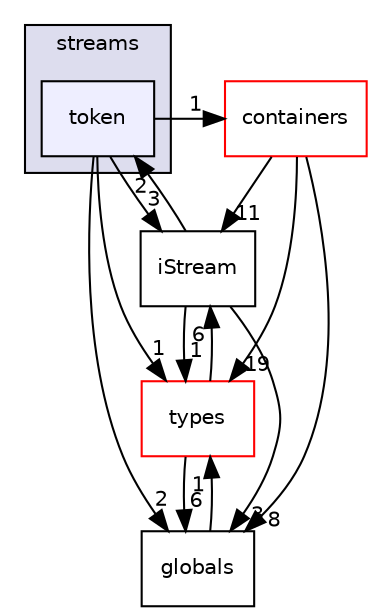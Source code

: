 digraph "src/phasicFlow/streams/token" {
  compound=true
  node [ fontsize="10", fontname="Helvetica"];
  edge [ labelfontsize="10", labelfontname="Helvetica"];
  subgraph clusterdir_b13948a90891cb8a59f39ab8c50a8102 {
    graph [ bgcolor="#ddddee", pencolor="black", label="streams" fontname="Helvetica", fontsize="10", URL="dir_b13948a90891cb8a59f39ab8c50a8102.html"]
  dir_0be52b0d2f0bba84a72d3e4c1b25399f [shape=box, label="token", style="filled", fillcolor="#eeeeff", pencolor="black", URL="dir_0be52b0d2f0bba84a72d3e4c1b25399f.html"];
  }
  dir_db26f2bafe059aba76429081e630a92d [shape=box label="iStream" URL="dir_db26f2bafe059aba76429081e630a92d.html"];
  dir_e8baec020e471dff3bc06b812491e6c5 [shape=box label="types" fillcolor="white" style="filled" color="red" URL="dir_e8baec020e471dff3bc06b812491e6c5.html"];
  dir_5f6559faa080c0b07ec2a71fd7e912fc [shape=box label="globals" URL="dir_5f6559faa080c0b07ec2a71fd7e912fc.html"];
  dir_74a3bd5d559eb2469f344a26dc365ad0 [shape=box label="containers" fillcolor="white" style="filled" color="red" URL="dir_74a3bd5d559eb2469f344a26dc365ad0.html"];
  dir_db26f2bafe059aba76429081e630a92d->dir_e8baec020e471dff3bc06b812491e6c5 [headlabel="1", labeldistance=1.5 headhref="dir_000134_000175.html"];
  dir_db26f2bafe059aba76429081e630a92d->dir_0be52b0d2f0bba84a72d3e4c1b25399f [headlabel="2", labeldistance=1.5 headhref="dir_000134_000138.html"];
  dir_db26f2bafe059aba76429081e630a92d->dir_5f6559faa080c0b07ec2a71fd7e912fc [headlabel="3", labeldistance=1.5 headhref="dir_000134_000117.html"];
  dir_e8baec020e471dff3bc06b812491e6c5->dir_db26f2bafe059aba76429081e630a92d [headlabel="6", labeldistance=1.5 headhref="dir_000175_000134.html"];
  dir_e8baec020e471dff3bc06b812491e6c5->dir_5f6559faa080c0b07ec2a71fd7e912fc [headlabel="6", labeldistance=1.5 headhref="dir_000175_000117.html"];
  dir_0be52b0d2f0bba84a72d3e4c1b25399f->dir_db26f2bafe059aba76429081e630a92d [headlabel="3", labeldistance=1.5 headhref="dir_000138_000134.html"];
  dir_0be52b0d2f0bba84a72d3e4c1b25399f->dir_e8baec020e471dff3bc06b812491e6c5 [headlabel="1", labeldistance=1.5 headhref="dir_000138_000175.html"];
  dir_0be52b0d2f0bba84a72d3e4c1b25399f->dir_5f6559faa080c0b07ec2a71fd7e912fc [headlabel="2", labeldistance=1.5 headhref="dir_000138_000117.html"];
  dir_0be52b0d2f0bba84a72d3e4c1b25399f->dir_74a3bd5d559eb2469f344a26dc365ad0 [headlabel="1", labeldistance=1.5 headhref="dir_000138_000084.html"];
  dir_5f6559faa080c0b07ec2a71fd7e912fc->dir_e8baec020e471dff3bc06b812491e6c5 [headlabel="1", labeldistance=1.5 headhref="dir_000117_000175.html"];
  dir_74a3bd5d559eb2469f344a26dc365ad0->dir_db26f2bafe059aba76429081e630a92d [headlabel="11", labeldistance=1.5 headhref="dir_000084_000134.html"];
  dir_74a3bd5d559eb2469f344a26dc365ad0->dir_e8baec020e471dff3bc06b812491e6c5 [headlabel="19", labeldistance=1.5 headhref="dir_000084_000175.html"];
  dir_74a3bd5d559eb2469f344a26dc365ad0->dir_5f6559faa080c0b07ec2a71fd7e912fc [headlabel="8", labeldistance=1.5 headhref="dir_000084_000117.html"];
}
